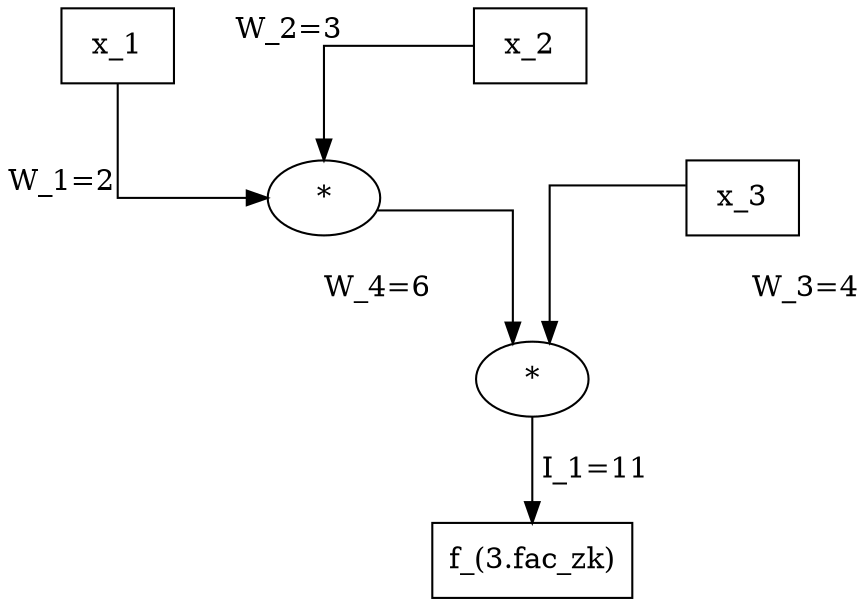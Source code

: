 digraph G3 {
	graph [forcelabels=true,
		nodesep=2.0,
		splines=ortho
	];
	n1	[label=x_1,
		shape=box];
	n3	[label="*"];
	n1 -> n3	[xlabel="W_1=2 "];
	n5	[label="*"];
	n3 -> n5	[label="W_4=6"];
	n2	[label=x_2,
		shape=box];
	n2 -> n3	[xlabel="W_2=3 "];
	n6	[label="f_(3.fac_zk)",
		shape=box];
	n5 -> n6	[label=" I_1=11"];
	n4	[label=x_3,
		shape=box];
	n4 -> n5	[label=" W_3=4"];
}
